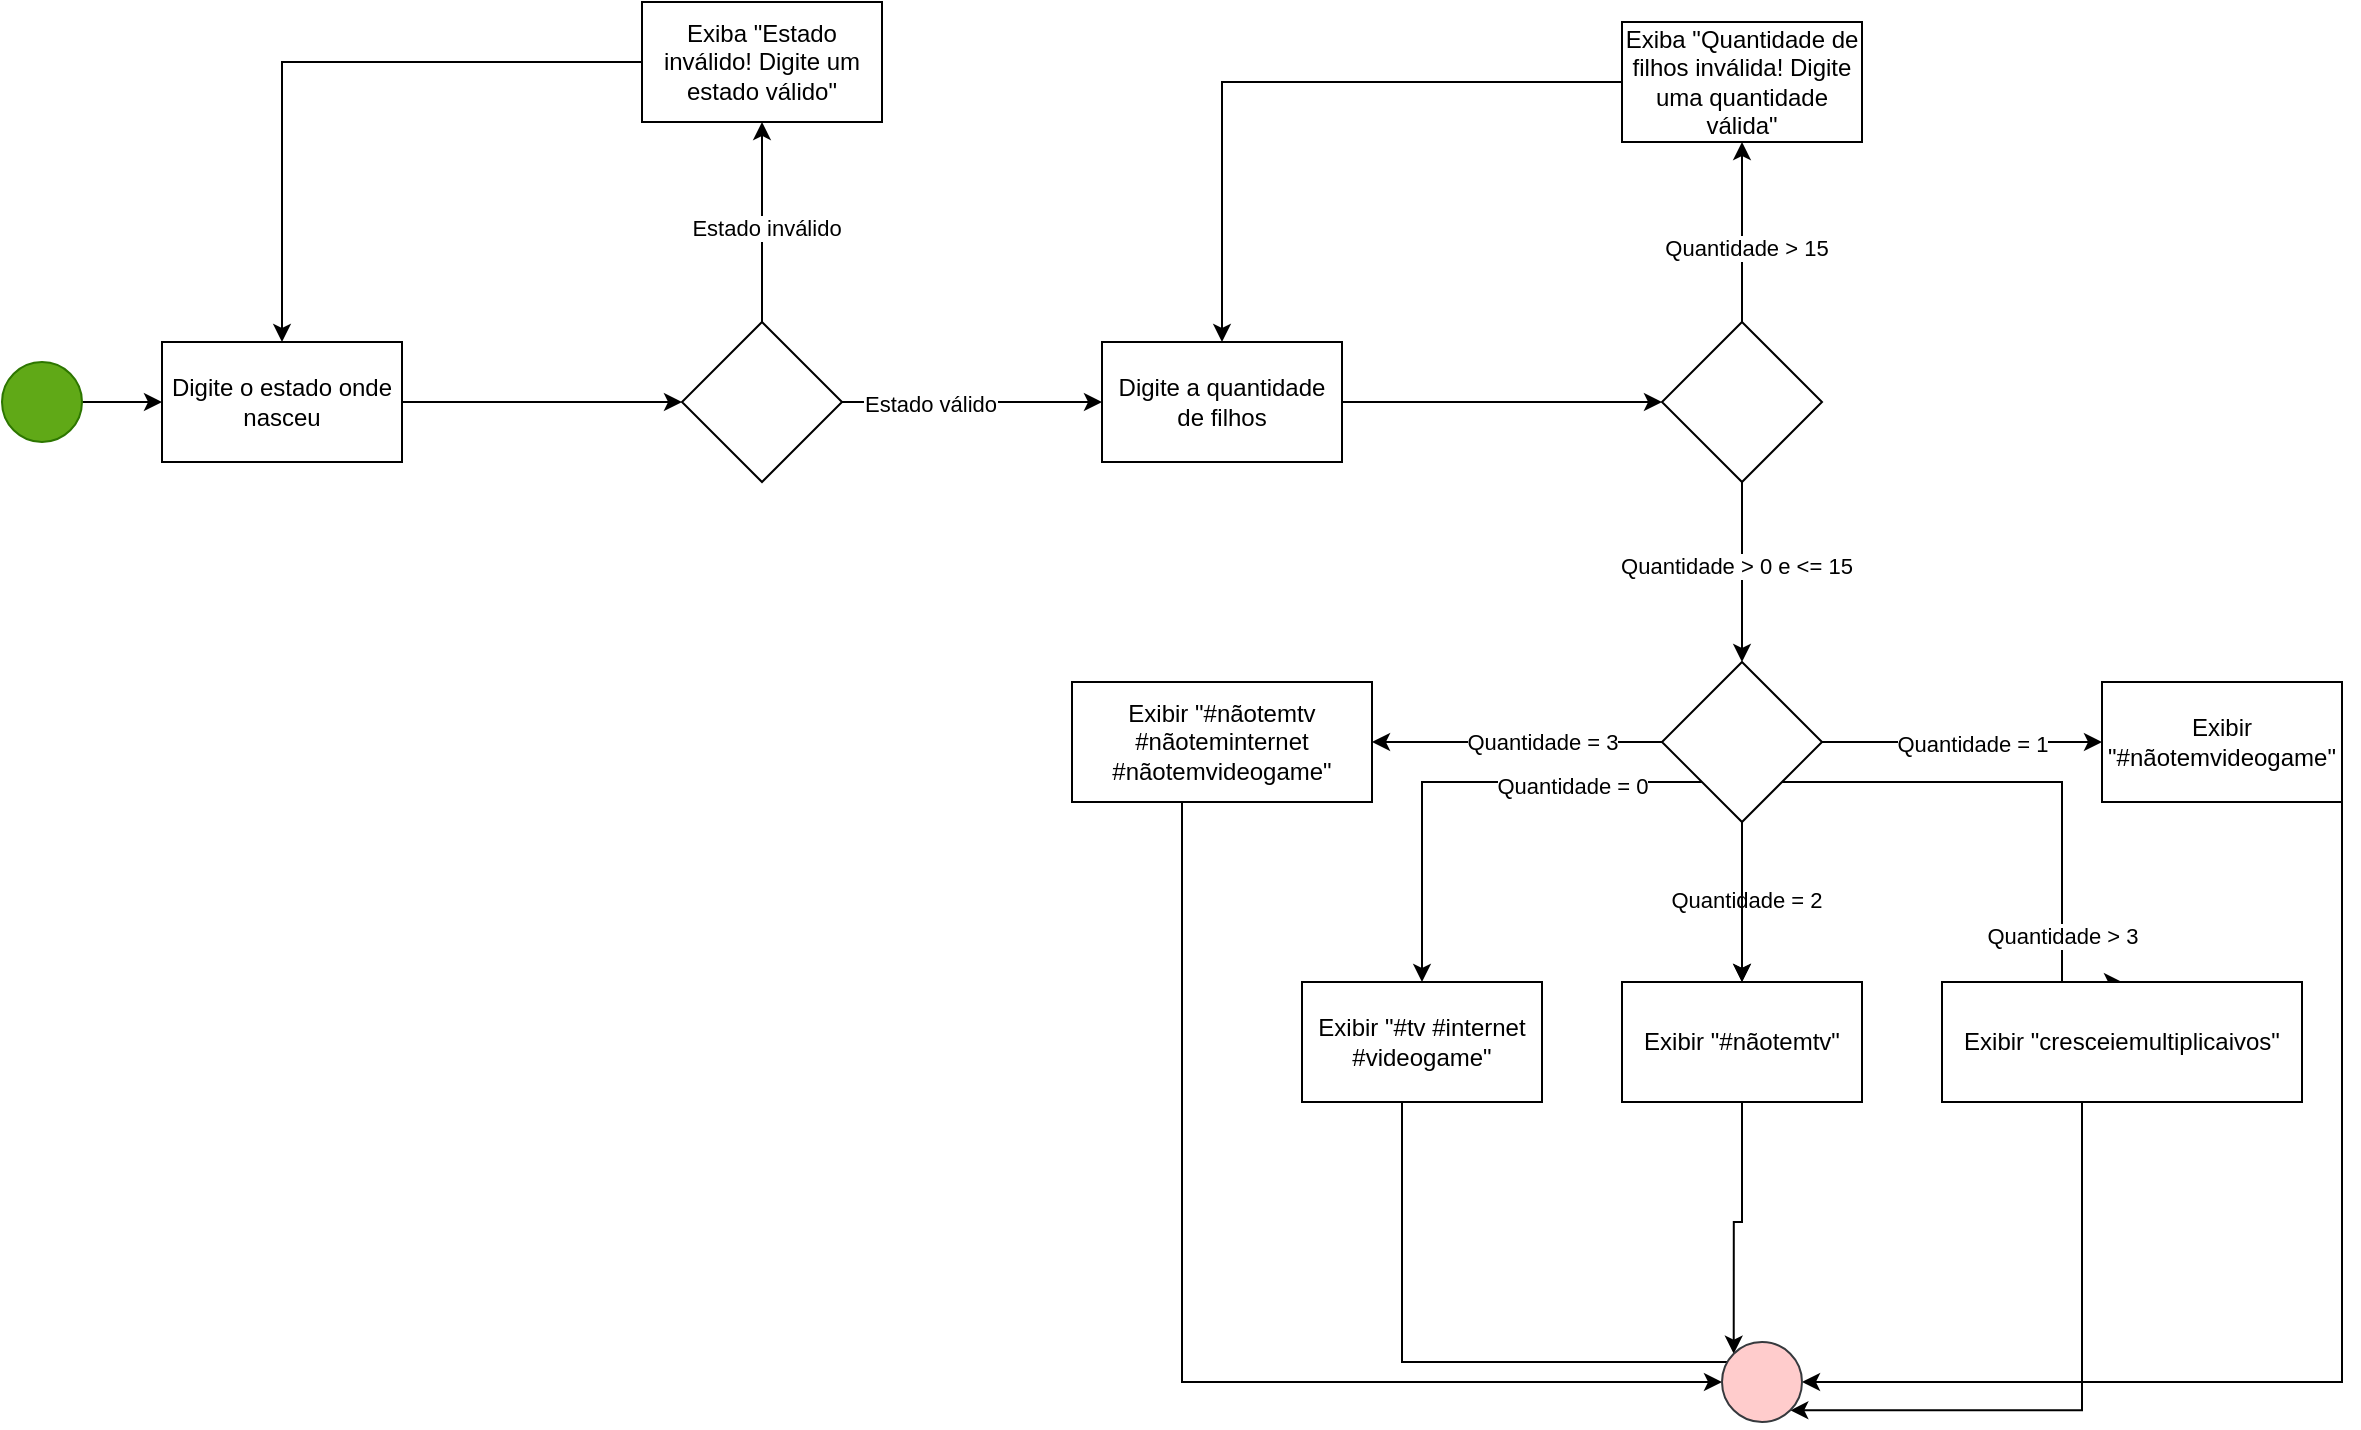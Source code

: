 <mxfile version="24.7.6" pages="7">
  <diagram name="Página-1" id="H99ZWQS3dxywUB4XUNIf">
    <mxGraphModel dx="1354" dy="1824" grid="1" gridSize="10" guides="1" tooltips="1" connect="1" arrows="1" fold="1" page="1" pageScale="1" pageWidth="827" pageHeight="1169" math="0" shadow="0">
      <root>
        <mxCell id="0" />
        <mxCell id="1" parent="0" />
        <mxCell id="djiJ2k9xgarPdMe9Q7Vj-8" value="" style="edgeStyle=orthogonalEdgeStyle;rounded=0;orthogonalLoop=1;jettySize=auto;html=1;" edge="1" parent="1" source="djiJ2k9xgarPdMe9Q7Vj-1" target="djiJ2k9xgarPdMe9Q7Vj-7">
          <mxGeometry relative="1" as="geometry" />
        </mxCell>
        <mxCell id="djiJ2k9xgarPdMe9Q7Vj-1" value="" style="ellipse;whiteSpace=wrap;html=1;aspect=fixed;fillColor=#60a917;strokeColor=#2D7600;fontColor=#ffffff;" vertex="1" parent="1">
          <mxGeometry x="80" y="100" width="40" height="40" as="geometry" />
        </mxCell>
        <mxCell id="djiJ2k9xgarPdMe9Q7Vj-10" value="" style="edgeStyle=orthogonalEdgeStyle;rounded=0;orthogonalLoop=1;jettySize=auto;html=1;" edge="1" parent="1" source="djiJ2k9xgarPdMe9Q7Vj-7" target="djiJ2k9xgarPdMe9Q7Vj-9">
          <mxGeometry relative="1" as="geometry" />
        </mxCell>
        <mxCell id="djiJ2k9xgarPdMe9Q7Vj-7" value="Digite o estado onde nasceu" style="whiteSpace=wrap;html=1;" vertex="1" parent="1">
          <mxGeometry x="160" y="90" width="120" height="60" as="geometry" />
        </mxCell>
        <mxCell id="djiJ2k9xgarPdMe9Q7Vj-12" value="" style="edgeStyle=orthogonalEdgeStyle;rounded=0;orthogonalLoop=1;jettySize=auto;html=1;" edge="1" parent="1" source="djiJ2k9xgarPdMe9Q7Vj-9" target="djiJ2k9xgarPdMe9Q7Vj-11">
          <mxGeometry relative="1" as="geometry" />
        </mxCell>
        <mxCell id="djiJ2k9xgarPdMe9Q7Vj-13" value="Estado inválido" style="edgeLabel;html=1;align=center;verticalAlign=middle;resizable=0;points=[];" vertex="1" connectable="0" parent="djiJ2k9xgarPdMe9Q7Vj-12">
          <mxGeometry x="-0.06" y="-2" relative="1" as="geometry">
            <mxPoint as="offset" />
          </mxGeometry>
        </mxCell>
        <mxCell id="djiJ2k9xgarPdMe9Q7Vj-16" value="" style="edgeStyle=orthogonalEdgeStyle;rounded=0;orthogonalLoop=1;jettySize=auto;html=1;" edge="1" parent="1" source="djiJ2k9xgarPdMe9Q7Vj-9" target="djiJ2k9xgarPdMe9Q7Vj-15">
          <mxGeometry relative="1" as="geometry" />
        </mxCell>
        <mxCell id="djiJ2k9xgarPdMe9Q7Vj-17" value="Estado válido" style="edgeLabel;html=1;align=center;verticalAlign=middle;resizable=0;points=[];" vertex="1" connectable="0" parent="djiJ2k9xgarPdMe9Q7Vj-16">
          <mxGeometry x="-0.32" y="-1" relative="1" as="geometry">
            <mxPoint as="offset" />
          </mxGeometry>
        </mxCell>
        <mxCell id="djiJ2k9xgarPdMe9Q7Vj-9" value="" style="rhombus;whiteSpace=wrap;html=1;" vertex="1" parent="1">
          <mxGeometry x="420" y="80" width="80" height="80" as="geometry" />
        </mxCell>
        <mxCell id="djiJ2k9xgarPdMe9Q7Vj-14" style="edgeStyle=orthogonalEdgeStyle;rounded=0;orthogonalLoop=1;jettySize=auto;html=1;" edge="1" parent="1" source="djiJ2k9xgarPdMe9Q7Vj-11" target="djiJ2k9xgarPdMe9Q7Vj-7">
          <mxGeometry relative="1" as="geometry" />
        </mxCell>
        <mxCell id="djiJ2k9xgarPdMe9Q7Vj-11" value="Exiba &quot;Estado inválido! Digite um estado válido&quot;" style="whiteSpace=wrap;html=1;" vertex="1" parent="1">
          <mxGeometry x="400" y="-80" width="120" height="60" as="geometry" />
        </mxCell>
        <mxCell id="djiJ2k9xgarPdMe9Q7Vj-19" value="" style="edgeStyle=orthogonalEdgeStyle;rounded=0;orthogonalLoop=1;jettySize=auto;html=1;" edge="1" parent="1" source="djiJ2k9xgarPdMe9Q7Vj-15" target="djiJ2k9xgarPdMe9Q7Vj-18">
          <mxGeometry relative="1" as="geometry" />
        </mxCell>
        <mxCell id="djiJ2k9xgarPdMe9Q7Vj-15" value="Digite a quantidade de filhos" style="whiteSpace=wrap;html=1;" vertex="1" parent="1">
          <mxGeometry x="630" y="90" width="120" height="60" as="geometry" />
        </mxCell>
        <mxCell id="djiJ2k9xgarPdMe9Q7Vj-21" value="" style="edgeStyle=orthogonalEdgeStyle;rounded=0;orthogonalLoop=1;jettySize=auto;html=1;" edge="1" parent="1" source="djiJ2k9xgarPdMe9Q7Vj-18" target="djiJ2k9xgarPdMe9Q7Vj-20">
          <mxGeometry relative="1" as="geometry" />
        </mxCell>
        <mxCell id="djiJ2k9xgarPdMe9Q7Vj-23" value="Quantidade &amp;gt; 15" style="edgeLabel;html=1;align=center;verticalAlign=middle;resizable=0;points=[];" vertex="1" connectable="0" parent="djiJ2k9xgarPdMe9Q7Vj-21">
          <mxGeometry x="-0.178" y="-2" relative="1" as="geometry">
            <mxPoint as="offset" />
          </mxGeometry>
        </mxCell>
        <mxCell id="djiJ2k9xgarPdMe9Q7Vj-25" value="" style="edgeStyle=orthogonalEdgeStyle;rounded=0;orthogonalLoop=1;jettySize=auto;html=1;" edge="1" parent="1" source="djiJ2k9xgarPdMe9Q7Vj-18">
          <mxGeometry relative="1" as="geometry">
            <mxPoint x="950" y="250" as="targetPoint" />
          </mxGeometry>
        </mxCell>
        <mxCell id="djiJ2k9xgarPdMe9Q7Vj-26" value="Quantidade &amp;gt; 0 e &amp;lt;= 15" style="edgeLabel;html=1;align=center;verticalAlign=middle;resizable=0;points=[];" vertex="1" connectable="0" parent="djiJ2k9xgarPdMe9Q7Vj-25">
          <mxGeometry x="-0.068" y="-3" relative="1" as="geometry">
            <mxPoint as="offset" />
          </mxGeometry>
        </mxCell>
        <mxCell id="djiJ2k9xgarPdMe9Q7Vj-18" value="" style="rhombus;whiteSpace=wrap;html=1;" vertex="1" parent="1">
          <mxGeometry x="910" y="80" width="80" height="80" as="geometry" />
        </mxCell>
        <mxCell id="djiJ2k9xgarPdMe9Q7Vj-22" style="edgeStyle=orthogonalEdgeStyle;rounded=0;orthogonalLoop=1;jettySize=auto;html=1;" edge="1" parent="1" source="djiJ2k9xgarPdMe9Q7Vj-20" target="djiJ2k9xgarPdMe9Q7Vj-15">
          <mxGeometry relative="1" as="geometry" />
        </mxCell>
        <mxCell id="djiJ2k9xgarPdMe9Q7Vj-20" value="Exiba &quot;Quantidade de filhos inválida! Digite uma quantidade válida&quot;" style="whiteSpace=wrap;html=1;" vertex="1" parent="1">
          <mxGeometry x="890" y="-70" width="120" height="60" as="geometry" />
        </mxCell>
        <mxCell id="djiJ2k9xgarPdMe9Q7Vj-29" value="" style="edgeStyle=orthogonalEdgeStyle;rounded=0;orthogonalLoop=1;jettySize=auto;html=1;" edge="1" parent="1" source="djiJ2k9xgarPdMe9Q7Vj-27" target="djiJ2k9xgarPdMe9Q7Vj-28">
          <mxGeometry relative="1" as="geometry" />
        </mxCell>
        <mxCell id="djiJ2k9xgarPdMe9Q7Vj-30" value="Quantidade = 3" style="edgeLabel;html=1;align=center;verticalAlign=middle;resizable=0;points=[];" vertex="1" connectable="0" parent="djiJ2k9xgarPdMe9Q7Vj-29">
          <mxGeometry x="-0.348" y="3" relative="1" as="geometry">
            <mxPoint x="-13" y="-3" as="offset" />
          </mxGeometry>
        </mxCell>
        <mxCell id="djiJ2k9xgarPdMe9Q7Vj-32" value="" style="edgeStyle=orthogonalEdgeStyle;rounded=0;orthogonalLoop=1;jettySize=auto;html=1;exitX=0.5;exitY=1;exitDx=0;exitDy=0;" edge="1" parent="1" source="djiJ2k9xgarPdMe9Q7Vj-27" target="djiJ2k9xgarPdMe9Q7Vj-31">
          <mxGeometry relative="1" as="geometry" />
        </mxCell>
        <mxCell id="djiJ2k9xgarPdMe9Q7Vj-33" value="Quantidade = 2" style="edgeLabel;html=1;align=center;verticalAlign=middle;resizable=0;points=[];" vertex="1" connectable="0" parent="djiJ2k9xgarPdMe9Q7Vj-32">
          <mxGeometry x="-0.019" y="2" relative="1" as="geometry">
            <mxPoint as="offset" />
          </mxGeometry>
        </mxCell>
        <mxCell id="djiJ2k9xgarPdMe9Q7Vj-35" value="" style="edgeStyle=orthogonalEdgeStyle;rounded=0;orthogonalLoop=1;jettySize=auto;html=1;" edge="1" parent="1" source="djiJ2k9xgarPdMe9Q7Vj-27" target="djiJ2k9xgarPdMe9Q7Vj-34">
          <mxGeometry relative="1" as="geometry" />
        </mxCell>
        <mxCell id="djiJ2k9xgarPdMe9Q7Vj-36" value="Quantidade = 1" style="edgeLabel;html=1;align=center;verticalAlign=middle;resizable=0;points=[];" vertex="1" connectable="0" parent="djiJ2k9xgarPdMe9Q7Vj-35">
          <mxGeometry x="0.069" y="-1" relative="1" as="geometry">
            <mxPoint as="offset" />
          </mxGeometry>
        </mxCell>
        <mxCell id="djiJ2k9xgarPdMe9Q7Vj-38" value="" style="edgeStyle=orthogonalEdgeStyle;rounded=0;orthogonalLoop=1;jettySize=auto;html=1;" edge="1" parent="1" source="djiJ2k9xgarPdMe9Q7Vj-27" target="djiJ2k9xgarPdMe9Q7Vj-31">
          <mxGeometry relative="1" as="geometry" />
        </mxCell>
        <mxCell id="djiJ2k9xgarPdMe9Q7Vj-39" style="edgeStyle=orthogonalEdgeStyle;rounded=0;orthogonalLoop=1;jettySize=auto;html=1;exitX=0;exitY=1;exitDx=0;exitDy=0;entryX=0.5;entryY=0;entryDx=0;entryDy=0;" edge="1" parent="1" source="djiJ2k9xgarPdMe9Q7Vj-27" target="djiJ2k9xgarPdMe9Q7Vj-40">
          <mxGeometry relative="1" as="geometry">
            <mxPoint x="790" y="410" as="targetPoint" />
          </mxGeometry>
        </mxCell>
        <mxCell id="djiJ2k9xgarPdMe9Q7Vj-41" value="Quantidade = 0" style="edgeLabel;html=1;align=center;verticalAlign=middle;resizable=0;points=[];" vertex="1" connectable="0" parent="djiJ2k9xgarPdMe9Q7Vj-39">
          <mxGeometry x="-0.454" y="2" relative="1" as="geometry">
            <mxPoint as="offset" />
          </mxGeometry>
        </mxCell>
        <mxCell id="djiJ2k9xgarPdMe9Q7Vj-42" style="edgeStyle=orthogonalEdgeStyle;rounded=0;orthogonalLoop=1;jettySize=auto;html=1;exitX=1;exitY=1;exitDx=0;exitDy=0;entryX=0.5;entryY=0;entryDx=0;entryDy=0;" edge="1" parent="1" source="djiJ2k9xgarPdMe9Q7Vj-27" target="djiJ2k9xgarPdMe9Q7Vj-43">
          <mxGeometry relative="1" as="geometry">
            <mxPoint x="1110" y="400" as="targetPoint" />
            <Array as="points">
              <mxPoint x="1110" y="310" />
            </Array>
          </mxGeometry>
        </mxCell>
        <mxCell id="djiJ2k9xgarPdMe9Q7Vj-44" value="Quantidade &amp;gt; 3" style="edgeLabel;html=1;align=center;verticalAlign=middle;resizable=0;points=[];" vertex="1" connectable="0" parent="djiJ2k9xgarPdMe9Q7Vj-42">
          <mxGeometry x="0.606" relative="1" as="geometry">
            <mxPoint as="offset" />
          </mxGeometry>
        </mxCell>
        <mxCell id="djiJ2k9xgarPdMe9Q7Vj-27" value="" style="rhombus;whiteSpace=wrap;html=1;" vertex="1" parent="1">
          <mxGeometry x="910" y="250" width="80" height="80" as="geometry" />
        </mxCell>
        <mxCell id="djiJ2k9xgarPdMe9Q7Vj-46" style="edgeStyle=orthogonalEdgeStyle;rounded=0;orthogonalLoop=1;jettySize=auto;html=1;" edge="1" parent="1" source="djiJ2k9xgarPdMe9Q7Vj-28" target="djiJ2k9xgarPdMe9Q7Vj-45">
          <mxGeometry relative="1" as="geometry">
            <Array as="points">
              <mxPoint x="670" y="610" />
            </Array>
          </mxGeometry>
        </mxCell>
        <mxCell id="djiJ2k9xgarPdMe9Q7Vj-28" value="Exibir &quot;#nãotemtv #nãoteminternet #nãotemvideogame&quot;" style="whiteSpace=wrap;html=1;" vertex="1" parent="1">
          <mxGeometry x="615" y="260" width="150" height="60" as="geometry" />
        </mxCell>
        <mxCell id="djiJ2k9xgarPdMe9Q7Vj-48" style="edgeStyle=orthogonalEdgeStyle;rounded=0;orthogonalLoop=1;jettySize=auto;html=1;entryX=0;entryY=0;entryDx=0;entryDy=0;" edge="1" parent="1" source="djiJ2k9xgarPdMe9Q7Vj-31" target="djiJ2k9xgarPdMe9Q7Vj-45">
          <mxGeometry relative="1" as="geometry" />
        </mxCell>
        <mxCell id="djiJ2k9xgarPdMe9Q7Vj-31" value="Exibir &quot;#nãotemtv&quot;" style="whiteSpace=wrap;html=1;" vertex="1" parent="1">
          <mxGeometry x="890" y="410" width="120" height="60" as="geometry" />
        </mxCell>
        <mxCell id="djiJ2k9xgarPdMe9Q7Vj-50" style="edgeStyle=orthogonalEdgeStyle;rounded=0;orthogonalLoop=1;jettySize=auto;html=1;entryX=1;entryY=0.5;entryDx=0;entryDy=0;" edge="1" parent="1" source="djiJ2k9xgarPdMe9Q7Vj-34" target="djiJ2k9xgarPdMe9Q7Vj-45">
          <mxGeometry relative="1" as="geometry">
            <Array as="points">
              <mxPoint x="1250" y="610" />
            </Array>
          </mxGeometry>
        </mxCell>
        <mxCell id="djiJ2k9xgarPdMe9Q7Vj-34" value="Exibir &quot;#nãotemvideogame&quot;" style="whiteSpace=wrap;html=1;" vertex="1" parent="1">
          <mxGeometry x="1130" y="260" width="120" height="60" as="geometry" />
        </mxCell>
        <mxCell id="djiJ2k9xgarPdMe9Q7Vj-47" style="edgeStyle=orthogonalEdgeStyle;rounded=0;orthogonalLoop=1;jettySize=auto;html=1;" edge="1" parent="1" source="djiJ2k9xgarPdMe9Q7Vj-40">
          <mxGeometry relative="1" as="geometry">
            <mxPoint x="960" y="600" as="targetPoint" />
            <Array as="points">
              <mxPoint x="780" y="600" />
            </Array>
          </mxGeometry>
        </mxCell>
        <mxCell id="djiJ2k9xgarPdMe9Q7Vj-40" value="Exibir &quot;#tv #internet #videogame&quot;" style="rounded=0;whiteSpace=wrap;html=1;" vertex="1" parent="1">
          <mxGeometry x="730" y="410" width="120" height="60" as="geometry" />
        </mxCell>
        <mxCell id="djiJ2k9xgarPdMe9Q7Vj-49" style="edgeStyle=orthogonalEdgeStyle;rounded=0;orthogonalLoop=1;jettySize=auto;html=1;entryX=1;entryY=1;entryDx=0;entryDy=0;" edge="1" parent="1" source="djiJ2k9xgarPdMe9Q7Vj-43" target="djiJ2k9xgarPdMe9Q7Vj-45">
          <mxGeometry relative="1" as="geometry">
            <Array as="points">
              <mxPoint x="1120" y="624" />
            </Array>
          </mxGeometry>
        </mxCell>
        <mxCell id="djiJ2k9xgarPdMe9Q7Vj-43" value="&lt;div style=&quot;text-align: left;&quot;&gt;&lt;span style=&quot;background-color: initial;&quot;&gt;Exibir &quot;cresceiemultiplicaivos&quot;&lt;/span&gt;&lt;/div&gt;" style="rounded=0;whiteSpace=wrap;html=1;" vertex="1" parent="1">
          <mxGeometry x="1050" y="410" width="180" height="60" as="geometry" />
        </mxCell>
        <mxCell id="djiJ2k9xgarPdMe9Q7Vj-45" value="" style="ellipse;whiteSpace=wrap;html=1;aspect=fixed;fillColor=#ffcccc;strokeColor=#36393d;" vertex="1" parent="1">
          <mxGeometry x="940" y="590" width="40" height="40" as="geometry" />
        </mxCell>
      </root>
    </mxGraphModel>
  </diagram>
  <diagram id="o9qY9YXqueKFbieq2qyK" name="Página-2">
    <mxGraphModel dx="880" dy="426" grid="1" gridSize="10" guides="1" tooltips="1" connect="1" arrows="1" fold="1" page="1" pageScale="1" pageWidth="827" pageHeight="1169" math="0" shadow="0">
      <root>
        <mxCell id="0" />
        <mxCell id="1" parent="0" />
        <mxCell id="FDoQud3avvN5ACkivJ48-3" value="" style="edgeStyle=orthogonalEdgeStyle;rounded=0;orthogonalLoop=1;jettySize=auto;html=1;" edge="1" parent="1" source="FDoQud3avvN5ACkivJ48-1" target="FDoQud3avvN5ACkivJ48-2">
          <mxGeometry relative="1" as="geometry" />
        </mxCell>
        <mxCell id="FDoQud3avvN5ACkivJ48-1" value="" style="ellipse;whiteSpace=wrap;html=1;aspect=fixed;fillColor=#60a917;strokeColor=#2D7600;fontColor=#ffffff;" vertex="1" parent="1">
          <mxGeometry x="10" y="230" width="40" height="40" as="geometry" />
        </mxCell>
        <mxCell id="c4pSxBNuCo0ry2kCsmO6-2" value="" style="edgeStyle=orthogonalEdgeStyle;rounded=0;orthogonalLoop=1;jettySize=auto;html=1;" edge="1" parent="1" source="FDoQud3avvN5ACkivJ48-2" target="c4pSxBNuCo0ry2kCsmO6-1">
          <mxGeometry relative="1" as="geometry" />
        </mxCell>
        <mxCell id="FDoQud3avvN5ACkivJ48-2" value="Insira a quantidade de horas dormidas" style="whiteSpace=wrap;html=1;" vertex="1" parent="1">
          <mxGeometry x="90" y="220" width="120" height="60" as="geometry" />
        </mxCell>
        <mxCell id="c4pSxBNuCo0ry2kCsmO6-4" value="" style="edgeStyle=orthogonalEdgeStyle;rounded=0;orthogonalLoop=1;jettySize=auto;html=1;" edge="1" parent="1" source="c4pSxBNuCo0ry2kCsmO6-1" target="c4pSxBNuCo0ry2kCsmO6-3">
          <mxGeometry relative="1" as="geometry">
            <Array as="points">
              <mxPoint x="350" y="80" />
            </Array>
          </mxGeometry>
        </mxCell>
        <mxCell id="c4pSxBNuCo0ry2kCsmO6-16" value="Qtd &amp;gt; 0 e &amp;lt;= 4" style="edgeLabel;html=1;align=center;verticalAlign=middle;resizable=0;points=[];" vertex="1" connectable="0" parent="c4pSxBNuCo0ry2kCsmO6-4">
          <mxGeometry x="0.364" y="2" relative="1" as="geometry">
            <mxPoint as="offset" />
          </mxGeometry>
        </mxCell>
        <mxCell id="c4pSxBNuCo0ry2kCsmO6-6" value="" style="edgeStyle=orthogonalEdgeStyle;rounded=0;orthogonalLoop=1;jettySize=auto;html=1;" edge="1" parent="1" source="c4pSxBNuCo0ry2kCsmO6-1" target="c4pSxBNuCo0ry2kCsmO6-5">
          <mxGeometry relative="1" as="geometry" />
        </mxCell>
        <mxCell id="c4pSxBNuCo0ry2kCsmO6-18" value="Qtd &amp;gt;= 7 e &amp;lt;= 9" style="edgeLabel;html=1;align=center;verticalAlign=middle;resizable=0;points=[];" vertex="1" connectable="0" parent="c4pSxBNuCo0ry2kCsmO6-6">
          <mxGeometry x="-0.327" y="2" relative="1" as="geometry">
            <mxPoint as="offset" />
          </mxGeometry>
        </mxCell>
        <mxCell id="c4pSxBNuCo0ry2kCsmO6-13" style="edgeStyle=orthogonalEdgeStyle;rounded=0;orthogonalLoop=1;jettySize=auto;html=1;entryX=0;entryY=0.5;entryDx=0;entryDy=0;" edge="1" parent="1" source="c4pSxBNuCo0ry2kCsmO6-1" target="c4pSxBNuCo0ry2kCsmO6-7">
          <mxGeometry relative="1" as="geometry">
            <Array as="points">
              <mxPoint x="350" y="360" />
            </Array>
          </mxGeometry>
        </mxCell>
        <mxCell id="c4pSxBNuCo0ry2kCsmO6-19" value="Qtd &amp;gt; 9" style="edgeLabel;html=1;align=center;verticalAlign=middle;resizable=0;points=[];" vertex="1" connectable="0" parent="c4pSxBNuCo0ry2kCsmO6-13">
          <mxGeometry x="-0.054" y="3" relative="1" as="geometry">
            <mxPoint x="26" y="3" as="offset" />
          </mxGeometry>
        </mxCell>
        <mxCell id="c4pSxBNuCo0ry2kCsmO6-15" style="edgeStyle=orthogonalEdgeStyle;rounded=0;orthogonalLoop=1;jettySize=auto;html=1;entryX=0;entryY=0.5;entryDx=0;entryDy=0;" edge="1" parent="1" source="c4pSxBNuCo0ry2kCsmO6-1" target="c4pSxBNuCo0ry2kCsmO6-14">
          <mxGeometry relative="1" as="geometry">
            <Array as="points">
              <mxPoint x="380" y="170" />
            </Array>
          </mxGeometry>
        </mxCell>
        <mxCell id="c4pSxBNuCo0ry2kCsmO6-17" value="Qtd &amp;gt; 4 e &amp;lt; 7" style="edgeLabel;html=1;align=center;verticalAlign=middle;resizable=0;points=[];" vertex="1" connectable="0" parent="c4pSxBNuCo0ry2kCsmO6-15">
          <mxGeometry x="0.053" y="1" relative="1" as="geometry">
            <mxPoint as="offset" />
          </mxGeometry>
        </mxCell>
        <mxCell id="c4pSxBNuCo0ry2kCsmO6-1" value="" style="rhombus;whiteSpace=wrap;html=1;" vertex="1" parent="1">
          <mxGeometry x="310" y="210" width="80" height="80" as="geometry" />
        </mxCell>
        <mxCell id="VZJYI1IoVbo6zicDMzlg-2" style="edgeStyle=orthogonalEdgeStyle;rounded=0;orthogonalLoop=1;jettySize=auto;html=1;entryX=0.5;entryY=0;entryDx=0;entryDy=0;" edge="1" parent="1" source="c4pSxBNuCo0ry2kCsmO6-3" target="VZJYI1IoVbo6zicDMzlg-1">
          <mxGeometry relative="1" as="geometry" />
        </mxCell>
        <mxCell id="c4pSxBNuCo0ry2kCsmO6-3" value="Exibir &quot;#zumbi&quot;" style="whiteSpace=wrap;html=1;" vertex="1" parent="1">
          <mxGeometry x="500" y="50" width="120" height="60" as="geometry" />
        </mxCell>
        <mxCell id="VZJYI1IoVbo6zicDMzlg-4" style="edgeStyle=orthogonalEdgeStyle;rounded=0;orthogonalLoop=1;jettySize=auto;html=1;entryX=0;entryY=0.5;entryDx=0;entryDy=0;" edge="1" parent="1" source="c4pSxBNuCo0ry2kCsmO6-5" target="VZJYI1IoVbo6zicDMzlg-1">
          <mxGeometry relative="1" as="geometry" />
        </mxCell>
        <mxCell id="c4pSxBNuCo0ry2kCsmO6-5" value="Exibir &quot;#Boa concentração&quot;" style="whiteSpace=wrap;html=1;" vertex="1" parent="1">
          <mxGeometry x="500" y="220" width="120" height="60" as="geometry" />
        </mxCell>
        <mxCell id="VZJYI1IoVbo6zicDMzlg-5" style="edgeStyle=orthogonalEdgeStyle;rounded=0;orthogonalLoop=1;jettySize=auto;html=1;" edge="1" parent="1" source="c4pSxBNuCo0ry2kCsmO6-7" target="VZJYI1IoVbo6zicDMzlg-1">
          <mxGeometry relative="1" as="geometry" />
        </mxCell>
        <mxCell id="c4pSxBNuCo0ry2kCsmO6-7" value="Exibir &quot;#Olha a preguiça!&quot;" style="whiteSpace=wrap;html=1;" vertex="1" parent="1">
          <mxGeometry x="500" y="330" width="120" height="60" as="geometry" />
        </mxCell>
        <mxCell id="VZJYI1IoVbo6zicDMzlg-3" style="edgeStyle=orthogonalEdgeStyle;rounded=0;orthogonalLoop=1;jettySize=auto;html=1;" edge="1" parent="1" source="c4pSxBNuCo0ry2kCsmO6-14" target="VZJYI1IoVbo6zicDMzlg-1">
          <mxGeometry relative="1" as="geometry" />
        </mxCell>
        <mxCell id="c4pSxBNuCo0ry2kCsmO6-14" value="Exibir &quot;#Pouca concentração&quot;" style="whiteSpace=wrap;html=1;" vertex="1" parent="1">
          <mxGeometry x="500" y="140" width="120" height="60" as="geometry" />
        </mxCell>
        <mxCell id="VZJYI1IoVbo6zicDMzlg-1" value="" style="ellipse;whiteSpace=wrap;html=1;aspect=fixed;fillColor=#ffcccc;strokeColor=#36393d;" vertex="1" parent="1">
          <mxGeometry x="790" y="220" width="40" height="40" as="geometry" />
        </mxCell>
      </root>
    </mxGraphModel>
  </diagram>
  <diagram id="d-dWLoAsjIVbMdrzGW3I" name="Página-3">
    <mxGraphModel dx="1194" dy="716" grid="1" gridSize="10" guides="1" tooltips="1" connect="1" arrows="1" fold="1" page="1" pageScale="1" pageWidth="827" pageHeight="1169" math="0" shadow="0">
      <root>
        <mxCell id="0" />
        <mxCell id="1" parent="0" />
        <mxCell id="w0kzQqgeTagkxBzWX3kf-3" value="" style="edgeStyle=orthogonalEdgeStyle;rounded=0;orthogonalLoop=1;jettySize=auto;html=1;" parent="1" source="w0kzQqgeTagkxBzWX3kf-1" target="w0kzQqgeTagkxBzWX3kf-2" edge="1">
          <mxGeometry relative="1" as="geometry" />
        </mxCell>
        <mxCell id="w0kzQqgeTagkxBzWX3kf-1" value="" style="ellipse;whiteSpace=wrap;html=1;aspect=fixed;fillColor=#60a917;strokeColor=#2D7600;fontColor=#ffffff;" parent="1" vertex="1">
          <mxGeometry x="10" y="230" width="40" height="40" as="geometry" />
        </mxCell>
        <mxCell id="w0kzQqgeTagkxBzWX3kf-5" value="" style="edgeStyle=orthogonalEdgeStyle;rounded=0;orthogonalLoop=1;jettySize=auto;html=1;" parent="1" source="w0kzQqgeTagkxBzWX3kf-2" target="w0kzQqgeTagkxBzWX3kf-4" edge="1">
          <mxGeometry relative="1" as="geometry" />
        </mxCell>
        <mxCell id="w0kzQqgeTagkxBzWX3kf-2" value="Insira o tamanho da frente do terreno" style="whiteSpace=wrap;html=1;" parent="1" vertex="1">
          <mxGeometry x="90" y="220" width="120" height="60" as="geometry" />
        </mxCell>
        <mxCell id="w0kzQqgeTagkxBzWX3kf-7" value="" style="edgeStyle=orthogonalEdgeStyle;rounded=0;orthogonalLoop=1;jettySize=auto;html=1;" parent="1" source="w0kzQqgeTagkxBzWX3kf-4" target="w0kzQqgeTagkxBzWX3kf-6" edge="1">
          <mxGeometry relative="1" as="geometry" />
        </mxCell>
        <mxCell id="w0kzQqgeTagkxBzWX3kf-4" value="Insira o tamanho da lateral do terreno" style="whiteSpace=wrap;html=1;" parent="1" vertex="1">
          <mxGeometry x="290" y="220" width="120" height="60" as="geometry" />
        </mxCell>
        <mxCell id="w0kzQqgeTagkxBzWX3kf-9" value="" style="edgeStyle=orthogonalEdgeStyle;rounded=0;orthogonalLoop=1;jettySize=auto;html=1;" parent="1" source="w0kzQqgeTagkxBzWX3kf-6" target="w0kzQqgeTagkxBzWX3kf-8" edge="1">
          <mxGeometry relative="1" as="geometry" />
        </mxCell>
        <mxCell id="w0kzQqgeTagkxBzWX3kf-6" value="Calcular Área (Frente * Lateral)" style="whiteSpace=wrap;html=1;" parent="1" vertex="1">
          <mxGeometry x="490" y="220" width="120" height="60" as="geometry" />
        </mxCell>
        <mxCell id="w0kzQqgeTagkxBzWX3kf-11" value="" style="edgeStyle=orthogonalEdgeStyle;rounded=0;orthogonalLoop=1;jettySize=auto;html=1;" parent="1" source="w0kzQqgeTagkxBzWX3kf-8" target="w0kzQqgeTagkxBzWX3kf-10" edge="1">
          <mxGeometry relative="1" as="geometry" />
        </mxCell>
        <mxCell id="w0kzQqgeTagkxBzWX3kf-14" value="Área &amp;lt; 100" style="edgeLabel;html=1;align=center;verticalAlign=middle;resizable=0;points=[];" parent="w0kzQqgeTagkxBzWX3kf-11" vertex="1" connectable="0">
          <mxGeometry x="0.286" y="2" relative="1" as="geometry">
            <mxPoint x="20" y="-2" as="offset" />
          </mxGeometry>
        </mxCell>
        <mxCell id="w0kzQqgeTagkxBzWX3kf-13" value="" style="edgeStyle=orthogonalEdgeStyle;rounded=0;orthogonalLoop=1;jettySize=auto;html=1;" parent="1" source="w0kzQqgeTagkxBzWX3kf-8" target="w0kzQqgeTagkxBzWX3kf-12" edge="1">
          <mxGeometry relative="1" as="geometry" />
        </mxCell>
        <mxCell id="w0kzQqgeTagkxBzWX3kf-15" value="Área &amp;gt;= 100 e &amp;lt;= 250" style="edgeLabel;html=1;align=center;verticalAlign=middle;resizable=0;points=[];" parent="w0kzQqgeTagkxBzWX3kf-13" vertex="1" connectable="0">
          <mxGeometry x="-0.156" y="1" relative="1" as="geometry">
            <mxPoint as="offset" />
          </mxGeometry>
        </mxCell>
        <mxCell id="w0kzQqgeTagkxBzWX3kf-17" value="" style="edgeStyle=orthogonalEdgeStyle;rounded=0;orthogonalLoop=1;jettySize=auto;html=1;" parent="1" source="w0kzQqgeTagkxBzWX3kf-8" target="w0kzQqgeTagkxBzWX3kf-16" edge="1">
          <mxGeometry relative="1" as="geometry" />
        </mxCell>
        <mxCell id="w0kzQqgeTagkxBzWX3kf-18" value="Área &amp;gt; 250" style="edgeLabel;html=1;align=center;verticalAlign=middle;resizable=0;points=[];" parent="w0kzQqgeTagkxBzWX3kf-17" vertex="1" connectable="0">
          <mxGeometry x="-0.257" y="-1" relative="1" as="geometry">
            <mxPoint as="offset" />
          </mxGeometry>
        </mxCell>
        <mxCell id="w0kzQqgeTagkxBzWX3kf-8" value="" style="rhombus;whiteSpace=wrap;html=1;" parent="1" vertex="1">
          <mxGeometry x="510" y="350" width="80" height="80" as="geometry" />
        </mxCell>
        <mxCell id="efakfM4a1wtKduj5EBt_-3" style="edgeStyle=orthogonalEdgeStyle;rounded=0;orthogonalLoop=1;jettySize=auto;html=1;" parent="1" source="w0kzQqgeTagkxBzWX3kf-10" target="efakfM4a1wtKduj5EBt_-1" edge="1">
          <mxGeometry relative="1" as="geometry">
            <Array as="points">
              <mxPoint x="320" y="710" />
            </Array>
          </mxGeometry>
        </mxCell>
        <mxCell id="w0kzQqgeTagkxBzWX3kf-10" value="Exibir &quot;#terrenopequeno&quot;" style="whiteSpace=wrap;html=1;" parent="1" vertex="1">
          <mxGeometry x="250" y="360" width="120" height="60" as="geometry" />
        </mxCell>
        <mxCell id="efakfM4a1wtKduj5EBt_-2" style="edgeStyle=orthogonalEdgeStyle;rounded=0;orthogonalLoop=1;jettySize=auto;html=1;" parent="1" source="w0kzQqgeTagkxBzWX3kf-12" target="efakfM4a1wtKduj5EBt_-1" edge="1">
          <mxGeometry relative="1" as="geometry" />
        </mxCell>
        <mxCell id="w0kzQqgeTagkxBzWX3kf-12" value="Exibir &quot;#terrenomedio&quot;" style="whiteSpace=wrap;html=1;" parent="1" vertex="1">
          <mxGeometry x="490" y="520" width="120" height="60" as="geometry" />
        </mxCell>
        <mxCell id="efakfM4a1wtKduj5EBt_-4" style="edgeStyle=orthogonalEdgeStyle;rounded=0;orthogonalLoop=1;jettySize=auto;html=1;entryX=1;entryY=0.5;entryDx=0;entryDy=0;" parent="1" source="w0kzQqgeTagkxBzWX3kf-16" target="efakfM4a1wtKduj5EBt_-1" edge="1">
          <mxGeometry relative="1" as="geometry">
            <Array as="points">
              <mxPoint x="790" y="710" />
            </Array>
          </mxGeometry>
        </mxCell>
        <mxCell id="w0kzQqgeTagkxBzWX3kf-16" value="Exibir &quot;#terrenogrande&quot;" style="whiteSpace=wrap;html=1;" parent="1" vertex="1">
          <mxGeometry x="730" y="360" width="120" height="60" as="geometry" />
        </mxCell>
        <mxCell id="efakfM4a1wtKduj5EBt_-1" value="" style="ellipse;whiteSpace=wrap;html=1;aspect=fixed;fillColor=#ffcccc;strokeColor=#36393d;" parent="1" vertex="1">
          <mxGeometry x="530" y="690" width="40" height="40" as="geometry" />
        </mxCell>
      </root>
    </mxGraphModel>
  </diagram>
  <diagram id="HqFfcMxtuP9ytVeMoGHz" name="Página-4">
    <mxGraphModel dx="1194" dy="716" grid="1" gridSize="10" guides="1" tooltips="1" connect="1" arrows="1" fold="1" page="1" pageScale="1" pageWidth="827" pageHeight="1169" math="0" shadow="0">
      <root>
        <mxCell id="0" />
        <mxCell id="1" parent="0" />
        <mxCell id="5m8qTDkb5G334oTNO96I-3" value="" style="edgeStyle=orthogonalEdgeStyle;rounded=0;orthogonalLoop=1;jettySize=auto;html=1;" parent="1" source="5m8qTDkb5G334oTNO96I-1" target="5m8qTDkb5G334oTNO96I-2" edge="1">
          <mxGeometry relative="1" as="geometry" />
        </mxCell>
        <mxCell id="5m8qTDkb5G334oTNO96I-1" value="" style="ellipse;whiteSpace=wrap;html=1;aspect=fixed;fillColor=#60a917;strokeColor=#2D7600;fontColor=#ffffff;" parent="1" vertex="1">
          <mxGeometry x="10" y="230" width="40" height="40" as="geometry" />
        </mxCell>
        <mxCell id="XiWwxmLHf18G1J5p6NHE-2" value="" style="edgeStyle=orthogonalEdgeStyle;rounded=0;orthogonalLoop=1;jettySize=auto;html=1;" edge="1" parent="1" source="5m8qTDkb5G334oTNO96I-2" target="XiWwxmLHf18G1J5p6NHE-1">
          <mxGeometry relative="1" as="geometry" />
        </mxCell>
        <mxCell id="5m8qTDkb5G334oTNO96I-2" value="Digite o seu salário&lt;div&gt;&lt;br&gt;&lt;/div&gt;&lt;div&gt;&lt;b&gt;salario&lt;/b&gt;&lt;/div&gt;" style="whiteSpace=wrap;html=1;" parent="1" vertex="1">
          <mxGeometry x="90" y="220" width="120" height="60" as="geometry" />
        </mxCell>
        <mxCell id="XiWwxmLHf18G1J5p6NHE-4" value="" style="edgeStyle=orthogonalEdgeStyle;rounded=0;orthogonalLoop=1;jettySize=auto;html=1;" edge="1" parent="1" source="XiWwxmLHf18G1J5p6NHE-1" target="XiWwxmLHf18G1J5p6NHE-3">
          <mxGeometry relative="1" as="geometry" />
        </mxCell>
        <mxCell id="XiWwxmLHf18G1J5p6NHE-1" value="Digite o valor da mensalidade&lt;div&gt;&lt;br&gt;&lt;/div&gt;&lt;div&gt;&lt;b&gt;mensa&lt;/b&gt;&lt;/div&gt;" style="whiteSpace=wrap;html=1;" vertex="1" parent="1">
          <mxGeometry x="290" y="220" width="120" height="60" as="geometry" />
        </mxCell>
        <mxCell id="XiWwxmLHf18G1J5p6NHE-6" value="" style="edgeStyle=orthogonalEdgeStyle;rounded=0;orthogonalLoop=1;jettySize=auto;html=1;" edge="1" parent="1" source="XiWwxmLHf18G1J5p6NHE-3" target="XiWwxmLHf18G1J5p6NHE-5">
          <mxGeometry relative="1" as="geometry" />
        </mxCell>
        <mxCell id="XiWwxmLHf18G1J5p6NHE-3" value="Calcular&lt;div&gt;&lt;b&gt;media &lt;/b&gt;= (salario - mensa) / 30&lt;/div&gt;" style="whiteSpace=wrap;html=1;" vertex="1" parent="1">
          <mxGeometry x="490" y="220" width="120" height="60" as="geometry" />
        </mxCell>
        <mxCell id="XiWwxmLHf18G1J5p6NHE-8" value="" style="edgeStyle=orthogonalEdgeStyle;rounded=0;orthogonalLoop=1;jettySize=auto;html=1;" edge="1" parent="1" source="XiWwxmLHf18G1J5p6NHE-5" target="XiWwxmLHf18G1J5p6NHE-7">
          <mxGeometry relative="1" as="geometry" />
        </mxCell>
        <mxCell id="XiWwxmLHf18G1J5p6NHE-20" value="media &amp;gt; 20 e media &amp;lt; 25" style="edgeLabel;html=1;align=center;verticalAlign=middle;resizable=0;points=[];" vertex="1" connectable="0" parent="XiWwxmLHf18G1J5p6NHE-8">
          <mxGeometry x="-0.583" y="-1" relative="1" as="geometry">
            <mxPoint y="36" as="offset" />
          </mxGeometry>
        </mxCell>
        <mxCell id="XiWwxmLHf18G1J5p6NHE-10" value="" style="edgeStyle=orthogonalEdgeStyle;rounded=0;orthogonalLoop=1;jettySize=auto;html=1;" edge="1" parent="1" source="XiWwxmLHf18G1J5p6NHE-5" target="XiWwxmLHf18G1J5p6NHE-9">
          <mxGeometry relative="1" as="geometry" />
        </mxCell>
        <mxCell id="XiWwxmLHf18G1J5p6NHE-19" value="media &amp;gt;= 15 e media &amp;lt;= 20" style="edgeLabel;html=1;align=center;verticalAlign=middle;resizable=0;points=[];" vertex="1" connectable="0" parent="XiWwxmLHf18G1J5p6NHE-10">
          <mxGeometry x="0.298" y="1" relative="1" as="geometry">
            <mxPoint as="offset" />
          </mxGeometry>
        </mxCell>
        <mxCell id="XiWwxmLHf18G1J5p6NHE-13" value="" style="edgeStyle=orthogonalEdgeStyle;rounded=0;orthogonalLoop=1;jettySize=auto;html=1;" edge="1" parent="1" source="XiWwxmLHf18G1J5p6NHE-5" target="XiWwxmLHf18G1J5p6NHE-12">
          <mxGeometry relative="1" as="geometry" />
        </mxCell>
        <mxCell id="XiWwxmLHf18G1J5p6NHE-21" value="media &amp;gt;=25 e media &amp;lt;=30" style="edgeLabel;html=1;align=center;verticalAlign=middle;resizable=0;points=[];" vertex="1" connectable="0" parent="XiWwxmLHf18G1J5p6NHE-13">
          <mxGeometry x="0.298" y="-1" relative="1" as="geometry">
            <mxPoint as="offset" />
          </mxGeometry>
        </mxCell>
        <mxCell id="XiWwxmLHf18G1J5p6NHE-15" value="" style="edgeStyle=orthogonalEdgeStyle;rounded=0;orthogonalLoop=1;jettySize=auto;html=1;" edge="1" parent="1" source="XiWwxmLHf18G1J5p6NHE-5" target="XiWwxmLHf18G1J5p6NHE-14">
          <mxGeometry relative="1" as="geometry" />
        </mxCell>
        <mxCell id="XiWwxmLHf18G1J5p6NHE-18" value="media &amp;lt; 15" style="edgeLabel;html=1;align=center;verticalAlign=middle;resizable=0;points=[];" vertex="1" connectable="0" parent="XiWwxmLHf18G1J5p6NHE-15">
          <mxGeometry x="0.536" y="-3" relative="1" as="geometry">
            <mxPoint as="offset" />
          </mxGeometry>
        </mxCell>
        <mxCell id="XiWwxmLHf18G1J5p6NHE-17" value="" style="edgeStyle=orthogonalEdgeStyle;rounded=0;orthogonalLoop=1;jettySize=auto;html=1;" edge="1" parent="1" source="XiWwxmLHf18G1J5p6NHE-5" target="XiWwxmLHf18G1J5p6NHE-16">
          <mxGeometry relative="1" as="geometry" />
        </mxCell>
        <mxCell id="XiWwxmLHf18G1J5p6NHE-22" value="media &amp;gt; 30" style="edgeLabel;html=1;align=center;verticalAlign=middle;resizable=0;points=[];" vertex="1" connectable="0" parent="XiWwxmLHf18G1J5p6NHE-17">
          <mxGeometry x="0.696" y="1" relative="1" as="geometry">
            <mxPoint as="offset" />
          </mxGeometry>
        </mxCell>
        <mxCell id="XiWwxmLHf18G1J5p6NHE-5" value="" style="rhombus;whiteSpace=wrap;html=1;" vertex="1" parent="1">
          <mxGeometry x="510" y="360" width="80" height="80" as="geometry" />
        </mxCell>
        <mxCell id="Zz54a8TkjE_2a_zVL098-2" style="edgeStyle=orthogonalEdgeStyle;rounded=0;orthogonalLoop=1;jettySize=auto;html=1;" edge="1" parent="1" source="XiWwxmLHf18G1J5p6NHE-7" target="Zz54a8TkjE_2a_zVL098-1">
          <mxGeometry relative="1" as="geometry" />
        </mxCell>
        <mxCell id="XiWwxmLHf18G1J5p6NHE-7" value="&lt;span style=&quot;color: rgb(3, 27, 78); font-family: &amp;quot;Exo 2&amp;quot;, Barlow; font-size: 14px; text-align: left; background-color: rgb(255, 255, 255);&quot;&gt;exibir “#cinemanamorada”&amp;nbsp;&amp;nbsp;&lt;/span&gt;" style="whiteSpace=wrap;html=1;" vertex="1" parent="1">
          <mxGeometry x="490" y="555" width="120" height="60" as="geometry" />
        </mxCell>
        <mxCell id="Zz54a8TkjE_2a_zVL098-3" style="edgeStyle=orthogonalEdgeStyle;rounded=0;orthogonalLoop=1;jettySize=auto;html=1;" edge="1" parent="1" source="XiWwxmLHf18G1J5p6NHE-9" target="Zz54a8TkjE_2a_zVL098-1">
          <mxGeometry relative="1" as="geometry">
            <Array as="points">
              <mxPoint x="420" y="800" />
            </Array>
          </mxGeometry>
        </mxCell>
        <mxCell id="XiWwxmLHf18G1J5p6NHE-9" value="&lt;span style=&quot;color: rgb(3, 27, 78); font-family: &amp;quot;Exo 2&amp;quot;, Barlow; font-size: 14px; text-align: left; background-color: rgb(255, 255, 255);&quot;&gt;exibir “#ragazzonosabado”&lt;/span&gt;" style="whiteSpace=wrap;html=1;" vertex="1" parent="1">
          <mxGeometry x="360" y="555" width="120" height="60" as="geometry" />
        </mxCell>
        <mxCell id="Zz54a8TkjE_2a_zVL098-5" style="edgeStyle=orthogonalEdgeStyle;rounded=0;orthogonalLoop=1;jettySize=auto;html=1;entryX=1;entryY=0.5;entryDx=0;entryDy=0;" edge="1" parent="1" source="XiWwxmLHf18G1J5p6NHE-12" target="Zz54a8TkjE_2a_zVL098-1">
          <mxGeometry relative="1" as="geometry">
            <Array as="points">
              <mxPoint x="680" y="800" />
            </Array>
          </mxGeometry>
        </mxCell>
        <mxCell id="XiWwxmLHf18G1J5p6NHE-12" value="&lt;span style=&quot;color: rgb(3, 27, 78); font-family: &amp;quot;Exo 2&amp;quot;, Barlow; font-size: 14px; text-align: left; background-color: rgb(255, 255, 255);&quot;&gt;exibir “#novogame”&amp;nbsp;&amp;nbsp;&lt;/span&gt;" style="whiteSpace=wrap;html=1;" vertex="1" parent="1">
          <mxGeometry x="620" y="555" width="120" height="60" as="geometry" />
        </mxCell>
        <mxCell id="Zz54a8TkjE_2a_zVL098-4" style="edgeStyle=orthogonalEdgeStyle;rounded=0;orthogonalLoop=1;jettySize=auto;html=1;entryX=0;entryY=0.5;entryDx=0;entryDy=0;" edge="1" parent="1" source="XiWwxmLHf18G1J5p6NHE-14" target="Zz54a8TkjE_2a_zVL098-1">
          <mxGeometry relative="1" as="geometry">
            <Array as="points">
              <mxPoint x="290" y="800" />
            </Array>
          </mxGeometry>
        </mxCell>
        <mxCell id="XiWwxmLHf18G1J5p6NHE-14" value="&lt;span style=&quot;color: rgb(3, 27, 78); font-family: &amp;quot;Exo 2&amp;quot;, Barlow; font-size: 14px; text-align: left; background-color: rgb(255, 255, 255);&quot;&gt;&amp;nbsp;exibir “#controletotal”&amp;nbsp;&lt;/span&gt;" style="whiteSpace=wrap;html=1;" vertex="1" parent="1">
          <mxGeometry x="230" y="555" width="120" height="60" as="geometry" />
        </mxCell>
        <mxCell id="Zz54a8TkjE_2a_zVL098-6" style="edgeStyle=orthogonalEdgeStyle;rounded=0;orthogonalLoop=1;jettySize=auto;html=1;entryX=1;entryY=0.5;entryDx=0;entryDy=0;" edge="1" parent="1" source="XiWwxmLHf18G1J5p6NHE-16" target="Zz54a8TkjE_2a_zVL098-1">
          <mxGeometry relative="1" as="geometry">
            <Array as="points">
              <mxPoint x="810" y="800" />
            </Array>
          </mxGeometry>
        </mxCell>
        <mxCell id="XiWwxmLHf18G1J5p6NHE-16" value="&lt;span style=&quot;color: rgb(3, 27, 78); font-family: &amp;quot;Exo 2&amp;quot;, Barlow; font-size: 14px; text-align: left; background-color: rgb(255, 255, 255);&quot;&gt;exibir “#tobonito”&amp;nbsp;&lt;/span&gt;" style="whiteSpace=wrap;html=1;" vertex="1" parent="1">
          <mxGeometry x="750" y="555" width="120" height="60" as="geometry" />
        </mxCell>
        <mxCell id="Zz54a8TkjE_2a_zVL098-1" value="" style="ellipse;whiteSpace=wrap;html=1;aspect=fixed;fillColor=#ffcccc;strokeColor=#36393d;" vertex="1" parent="1">
          <mxGeometry x="530" y="780" width="40" height="40" as="geometry" />
        </mxCell>
      </root>
    </mxGraphModel>
  </diagram>
  <diagram id="YLAikVRuorXF8t1gnKSO" name="Página-5">
    <mxGraphModel dx="1194" dy="716" grid="1" gridSize="10" guides="1" tooltips="1" connect="1" arrows="1" fold="1" page="1" pageScale="1" pageWidth="827" pageHeight="1169" math="0" shadow="0">
      <root>
        <mxCell id="0" />
        <mxCell id="1" parent="0" />
        <mxCell id="4dNf6k-4gACbkjxa5I-L-4" value="" style="edgeStyle=orthogonalEdgeStyle;rounded=0;orthogonalLoop=1;jettySize=auto;html=1;" edge="1" parent="1" source="4dNf6k-4gACbkjxa5I-L-1" target="4dNf6k-4gACbkjxa5I-L-3">
          <mxGeometry relative="1" as="geometry" />
        </mxCell>
        <mxCell id="4dNf6k-4gACbkjxa5I-L-1" value="" style="ellipse;whiteSpace=wrap;html=1;aspect=fixed;fillColor=#60a917;strokeColor=#2D7600;fontColor=#ffffff;" vertex="1" parent="1">
          <mxGeometry x="10" y="230" width="40" height="40" as="geometry" />
        </mxCell>
        <mxCell id="4dNf6k-4gACbkjxa5I-L-6" value="" style="edgeStyle=orthogonalEdgeStyle;rounded=0;orthogonalLoop=1;jettySize=auto;html=1;" edge="1" parent="1" source="4dNf6k-4gACbkjxa5I-L-3" target="4dNf6k-4gACbkjxa5I-L-5">
          <mxGeometry relative="1" as="geometry" />
        </mxCell>
        <mxCell id="4dNf6k-4gACbkjxa5I-L-3" value="Digite seu sexo&lt;div&gt;&lt;br&gt;&lt;/div&gt;&lt;div&gt;&lt;b&gt;sexo&lt;/b&gt;&lt;/div&gt;" style="whiteSpace=wrap;html=1;" vertex="1" parent="1">
          <mxGeometry x="90" y="220" width="120" height="60" as="geometry" />
        </mxCell>
        <mxCell id="4dNf6k-4gACbkjxa5I-L-8" value="" style="edgeStyle=orthogonalEdgeStyle;rounded=0;orthogonalLoop=1;jettySize=auto;html=1;" edge="1" parent="1" source="4dNf6k-4gACbkjxa5I-L-5" target="4dNf6k-4gACbkjxa5I-L-7">
          <mxGeometry relative="1" as="geometry" />
        </mxCell>
        <mxCell id="4dNf6k-4gACbkjxa5I-L-5" value="Digite a sua nacionalidade&lt;div&gt;&lt;br&gt;&lt;/div&gt;&lt;div&gt;&lt;b&gt;nacio&lt;/b&gt;&lt;/div&gt;" style="whiteSpace=wrap;html=1;" vertex="1" parent="1">
          <mxGeometry x="290" y="220" width="120" height="60" as="geometry" />
        </mxCell>
        <mxCell id="4dNf6k-4gACbkjxa5I-L-10" value="" style="edgeStyle=orthogonalEdgeStyle;rounded=0;orthogonalLoop=1;jettySize=auto;html=1;" edge="1" parent="1" source="4dNf6k-4gACbkjxa5I-L-7" target="4dNf6k-4gACbkjxa5I-L-9">
          <mxGeometry relative="1" as="geometry">
            <Array as="points">
              <mxPoint x="550" y="110" />
            </Array>
          </mxGeometry>
        </mxCell>
        <mxCell id="4dNf6k-4gACbkjxa5I-L-21" value="homem e brasileiro" style="edgeLabel;html=1;align=center;verticalAlign=middle;resizable=0;points=[];" vertex="1" connectable="0" parent="4dNf6k-4gACbkjxa5I-L-10">
          <mxGeometry x="0.088" y="4" relative="1" as="geometry">
            <mxPoint as="offset" />
          </mxGeometry>
        </mxCell>
        <mxCell id="4dNf6k-4gACbkjxa5I-L-12" value="" style="edgeStyle=orthogonalEdgeStyle;rounded=0;orthogonalLoop=1;jettySize=auto;html=1;" edge="1" parent="1" source="4dNf6k-4gACbkjxa5I-L-7" target="4dNf6k-4gACbkjxa5I-L-11">
          <mxGeometry relative="1" as="geometry">
            <Array as="points">
              <mxPoint x="580" y="200" />
            </Array>
          </mxGeometry>
        </mxCell>
        <mxCell id="4dNf6k-4gACbkjxa5I-L-22" value="homem e estrangeiro" style="edgeLabel;html=1;align=center;verticalAlign=middle;resizable=0;points=[];" vertex="1" connectable="0" parent="4dNf6k-4gACbkjxa5I-L-12">
          <mxGeometry x="-0.175" y="3" relative="1" as="geometry">
            <mxPoint as="offset" />
          </mxGeometry>
        </mxCell>
        <mxCell id="4dNf6k-4gACbkjxa5I-L-18" value="" style="edgeStyle=orthogonalEdgeStyle;rounded=0;orthogonalLoop=1;jettySize=auto;html=1;exitX=0.813;exitY=0.65;exitDx=0;exitDy=0;exitPerimeter=0;" edge="1" parent="1" source="4dNf6k-4gACbkjxa5I-L-7" target="4dNf6k-4gACbkjxa5I-L-17">
          <mxGeometry relative="1" as="geometry">
            <Array as="points">
              <mxPoint x="580" y="262" />
              <mxPoint x="580" y="310" />
            </Array>
          </mxGeometry>
        </mxCell>
        <mxCell id="4dNf6k-4gACbkjxa5I-L-23" value="mulher e brasileira" style="edgeLabel;html=1;align=center;verticalAlign=middle;resizable=0;points=[];" vertex="1" connectable="0" parent="4dNf6k-4gACbkjxa5I-L-18">
          <mxGeometry x="-0.11" y="3" relative="1" as="geometry">
            <mxPoint as="offset" />
          </mxGeometry>
        </mxCell>
        <mxCell id="4dNf6k-4gACbkjxa5I-L-20" value="" style="edgeStyle=orthogonalEdgeStyle;rounded=0;orthogonalLoop=1;jettySize=auto;html=1;" edge="1" parent="1" source="4dNf6k-4gACbkjxa5I-L-7" target="4dNf6k-4gACbkjxa5I-L-19">
          <mxGeometry relative="1" as="geometry">
            <Array as="points">
              <mxPoint x="550" y="400" />
            </Array>
          </mxGeometry>
        </mxCell>
        <mxCell id="4dNf6k-4gACbkjxa5I-L-24" value="mulher e estrangeira" style="edgeLabel;html=1;align=center;verticalAlign=middle;resizable=0;points=[];" vertex="1" connectable="0" parent="4dNf6k-4gACbkjxa5I-L-20">
          <mxGeometry x="0.085" y="-2" relative="1" as="geometry">
            <mxPoint as="offset" />
          </mxGeometry>
        </mxCell>
        <mxCell id="4dNf6k-4gACbkjxa5I-L-7" value="" style="rhombus;whiteSpace=wrap;html=1;" vertex="1" parent="1">
          <mxGeometry x="510" y="210" width="80" height="80" as="geometry" />
        </mxCell>
        <mxCell id="wJZwSnuNhvizXlBkWfYt-5" style="edgeStyle=orthogonalEdgeStyle;rounded=0;orthogonalLoop=1;jettySize=auto;html=1;" edge="1" parent="1" source="4dNf6k-4gACbkjxa5I-L-9" target="wJZwSnuNhvizXlBkWfYt-1">
          <mxGeometry relative="1" as="geometry" />
        </mxCell>
        <mxCell id="4dNf6k-4gACbkjxa5I-L-9" value="&lt;span style=&quot;color: rgb(3, 27, 78); font-family: &amp;quot;Exo 2&amp;quot;, Barlow; font-size: 14px; text-align: left; background-color: rgb(255, 255, 255);&quot;&gt;exiba “Você é homem e brasileiro!”&amp;nbsp;&amp;nbsp;&lt;/span&gt;" style="whiteSpace=wrap;html=1;" vertex="1" parent="1">
          <mxGeometry x="700" y="80" width="130" height="60" as="geometry" />
        </mxCell>
        <mxCell id="wJZwSnuNhvizXlBkWfYt-4" style="edgeStyle=orthogonalEdgeStyle;rounded=0;orthogonalLoop=1;jettySize=auto;html=1;entryX=0.5;entryY=0;entryDx=0;entryDy=0;" edge="1" parent="1" source="4dNf6k-4gACbkjxa5I-L-11" target="wJZwSnuNhvizXlBkWfYt-1">
          <mxGeometry relative="1" as="geometry" />
        </mxCell>
        <mxCell id="4dNf6k-4gACbkjxa5I-L-11" value="&lt;span style=&quot;color: rgb(3, 27, 78); font-family: &amp;quot;Exo 2&amp;quot;, Barlow; font-size: 14px; text-align: left; background-color: rgb(255, 255, 255);&quot;&gt;exiba “Você é homem e estrangeiro!”&amp;nbsp;&amp;nbsp;&lt;/span&gt;" style="whiteSpace=wrap;html=1;" vertex="1" parent="1">
          <mxGeometry x="700" y="170" width="130" height="60" as="geometry" />
        </mxCell>
        <mxCell id="wJZwSnuNhvizXlBkWfYt-2" style="edgeStyle=orthogonalEdgeStyle;rounded=0;orthogonalLoop=1;jettySize=auto;html=1;entryX=0.5;entryY=1;entryDx=0;entryDy=0;" edge="1" parent="1" source="4dNf6k-4gACbkjxa5I-L-17" target="wJZwSnuNhvizXlBkWfYt-1">
          <mxGeometry relative="1" as="geometry" />
        </mxCell>
        <mxCell id="4dNf6k-4gACbkjxa5I-L-17" value="&lt;span style=&quot;color: rgb(3, 27, 78); font-family: &amp;quot;Exo 2&amp;quot;, Barlow; font-size: 14px; text-align: left; background-color: rgb(255, 255, 255);&quot;&gt;exiba “Você é mulher e brasileira!”&amp;nbsp;&lt;/span&gt;" style="whiteSpace=wrap;html=1;" vertex="1" parent="1">
          <mxGeometry x="700" y="280" width="130" height="60" as="geometry" />
        </mxCell>
        <mxCell id="wJZwSnuNhvizXlBkWfYt-3" style="edgeStyle=orthogonalEdgeStyle;rounded=0;orthogonalLoop=1;jettySize=auto;html=1;entryX=0.5;entryY=1;entryDx=0;entryDy=0;" edge="1" parent="1" source="4dNf6k-4gACbkjxa5I-L-19" target="wJZwSnuNhvizXlBkWfYt-1">
          <mxGeometry relative="1" as="geometry" />
        </mxCell>
        <mxCell id="4dNf6k-4gACbkjxa5I-L-19" value="&lt;span style=&quot;color: rgb(3, 27, 78); font-family: &amp;quot;Exo 2&amp;quot;, Barlow; font-size: 14px; text-align: left; background-color: rgb(255, 255, 255);&quot;&gt;exiba “Você é mulher e estrangeira!”&lt;/span&gt;" style="whiteSpace=wrap;html=1;" vertex="1" parent="1">
          <mxGeometry x="700" y="370" width="130" height="60" as="geometry" />
        </mxCell>
        <mxCell id="wJZwSnuNhvizXlBkWfYt-1" value="" style="ellipse;whiteSpace=wrap;html=1;aspect=fixed;fillColor=#ffcccc;strokeColor=#36393d;" vertex="1" parent="1">
          <mxGeometry x="1000" y="240" width="40" height="40" as="geometry" />
        </mxCell>
      </root>
    </mxGraphModel>
  </diagram>
  <diagram id="YiYwl1iCgMsTFHNOIxQ6" name="Página-6">
    <mxGraphModel dx="1194" dy="716" grid="1" gridSize="10" guides="1" tooltips="1" connect="1" arrows="1" fold="1" page="1" pageScale="1" pageWidth="827" pageHeight="1169" math="0" shadow="0">
      <root>
        <mxCell id="0" />
        <mxCell id="1" parent="0" />
        <mxCell id="5QTaOcZiX4kExB3oB18x-3" value="" style="edgeStyle=orthogonalEdgeStyle;rounded=0;orthogonalLoop=1;jettySize=auto;html=1;" edge="1" parent="1" source="5QTaOcZiX4kExB3oB18x-1" target="5QTaOcZiX4kExB3oB18x-2">
          <mxGeometry relative="1" as="geometry" />
        </mxCell>
        <mxCell id="5QTaOcZiX4kExB3oB18x-1" value="" style="ellipse;whiteSpace=wrap;html=1;aspect=fixed;fillColor=#60a917;strokeColor=#2D7600;fontColor=#ffffff;" vertex="1" parent="1">
          <mxGeometry x="10" y="230" width="40" height="40" as="geometry" />
        </mxCell>
        <mxCell id="5QTaOcZiX4kExB3oB18x-5" value="" style="edgeStyle=orthogonalEdgeStyle;rounded=0;orthogonalLoop=1;jettySize=auto;html=1;" edge="1" parent="1" source="5QTaOcZiX4kExB3oB18x-2" target="5QTaOcZiX4kExB3oB18x-4">
          <mxGeometry relative="1" as="geometry" />
        </mxCell>
        <mxCell id="5QTaOcZiX4kExB3oB18x-2" value="Valor do golpe recebido&lt;div&gt;&lt;br&gt;&lt;/div&gt;&lt;div&gt;&lt;b&gt;golpe&lt;/b&gt;&lt;/div&gt;" style="whiteSpace=wrap;html=1;" vertex="1" parent="1">
          <mxGeometry x="90" y="220" width="120" height="60" as="geometry" />
        </mxCell>
        <mxCell id="5QTaOcZiX4kExB3oB18x-8" style="edgeStyle=orthogonalEdgeStyle;rounded=0;orthogonalLoop=1;jettySize=auto;html=1;entryX=0.5;entryY=0;entryDx=0;entryDy=0;" edge="1" parent="1" source="5QTaOcZiX4kExB3oB18x-4" target="5QTaOcZiX4kExB3oB18x-2">
          <mxGeometry relative="1" as="geometry">
            <Array as="points">
              <mxPoint x="350" y="130" />
              <mxPoint x="150" y="130" />
            </Array>
          </mxGeometry>
        </mxCell>
        <mxCell id="5QTaOcZiX4kExB3oB18x-9" value="não retirou parte do corpo" style="edgeLabel;html=1;align=center;verticalAlign=middle;resizable=0;points=[];" vertex="1" connectable="0" parent="5QTaOcZiX4kExB3oB18x-8">
          <mxGeometry x="0.049" y="-4" relative="1" as="geometry">
            <mxPoint as="offset" />
          </mxGeometry>
        </mxCell>
        <mxCell id="5QTaOcZiX4kExB3oB18x-11" value="" style="edgeStyle=orthogonalEdgeStyle;rounded=0;orthogonalLoop=1;jettySize=auto;html=1;" edge="1" parent="1" source="5QTaOcZiX4kExB3oB18x-4" target="5QTaOcZiX4kExB3oB18x-10">
          <mxGeometry relative="1" as="geometry" />
        </mxCell>
        <mxCell id="5QTaOcZiX4kExB3oB18x-13" value="retirou parte do corpo" style="edgeLabel;html=1;align=center;verticalAlign=middle;resizable=0;points=[];" vertex="1" connectable="0" parent="5QTaOcZiX4kExB3oB18x-11">
          <mxGeometry x="-0.171" relative="1" as="geometry">
            <mxPoint as="offset" />
          </mxGeometry>
        </mxCell>
        <mxCell id="5QTaOcZiX4kExB3oB18x-4" value="" style="rhombus;whiteSpace=wrap;html=1;" vertex="1" parent="1">
          <mxGeometry x="310" y="210" width="80" height="80" as="geometry" />
        </mxCell>
        <mxCell id="5QTaOcZiX4kExB3oB18x-15" value="" style="edgeStyle=orthogonalEdgeStyle;rounded=0;orthogonalLoop=1;jettySize=auto;html=1;" edge="1" parent="1" source="5QTaOcZiX4kExB3oB18x-10" target="5QTaOcZiX4kExB3oB18x-14">
          <mxGeometry relative="1" as="geometry" />
        </mxCell>
        <mxCell id="5QTaOcZiX4kExB3oB18x-16" value="ainda pode se regenerar" style="edgeLabel;html=1;align=center;verticalAlign=middle;resizable=0;points=[];" vertex="1" connectable="0" parent="5QTaOcZiX4kExB3oB18x-15">
          <mxGeometry x="-0.386" relative="1" as="geometry">
            <mxPoint x="18" as="offset" />
          </mxGeometry>
        </mxCell>
        <mxCell id="Ez92O8Ip1ar3ETuWX84P-2" style="edgeStyle=orthogonalEdgeStyle;rounded=0;orthogonalLoop=1;jettySize=auto;html=1;entryX=0;entryY=0.5;entryDx=0;entryDy=0;" edge="1" parent="1" source="5QTaOcZiX4kExB3oB18x-10" target="Ez92O8Ip1ar3ETuWX84P-1">
          <mxGeometry relative="1" as="geometry">
            <Array as="points">
              <mxPoint x="580" y="440" />
            </Array>
          </mxGeometry>
        </mxCell>
        <mxCell id="Ez92O8Ip1ar3ETuWX84P-3" value="não pode se regenerar, morreu" style="edgeLabel;html=1;align=center;verticalAlign=middle;resizable=0;points=[];" vertex="1" connectable="0" parent="Ez92O8Ip1ar3ETuWX84P-2">
          <mxGeometry x="-0.585" relative="1" as="geometry">
            <mxPoint as="offset" />
          </mxGeometry>
        </mxCell>
        <mxCell id="5QTaOcZiX4kExB3oB18x-10" value="" style="rhombus;whiteSpace=wrap;html=1;" vertex="1" parent="1">
          <mxGeometry x="540" y="210" width="80" height="80" as="geometry" />
        </mxCell>
        <mxCell id="Ez92O8Ip1ar3ETuWX84P-4" style="edgeStyle=orthogonalEdgeStyle;rounded=0;orthogonalLoop=1;jettySize=auto;html=1;entryX=0.5;entryY=0;entryDx=0;entryDy=0;" edge="1" parent="1" source="5QTaOcZiX4kExB3oB18x-14" target="5QTaOcZiX4kExB3oB18x-2">
          <mxGeometry relative="1" as="geometry">
            <Array as="points">
              <mxPoint x="850" y="80" />
              <mxPoint x="150" y="80" />
            </Array>
          </mxGeometry>
        </mxCell>
        <mxCell id="5QTaOcZiX4kExB3oB18x-14" value="regenera e perde ki" style="whiteSpace=wrap;html=1;" vertex="1" parent="1">
          <mxGeometry x="790" y="220" width="120" height="60" as="geometry" />
        </mxCell>
        <mxCell id="Ez92O8Ip1ar3ETuWX84P-1" value="" style="ellipse;whiteSpace=wrap;html=1;aspect=fixed;fillColor=#ffcccc;strokeColor=#36393d;" vertex="1" parent="1">
          <mxGeometry x="690" y="420" width="40" height="40" as="geometry" />
        </mxCell>
      </root>
    </mxGraphModel>
  </diagram>
  <diagram id="Qhbue4r3iT_ZHeb_Eu4C" name="Página-7">
    <mxGraphModel dx="1194" dy="716" grid="1" gridSize="10" guides="1" tooltips="1" connect="1" arrows="1" fold="1" page="1" pageScale="1" pageWidth="827" pageHeight="1169" math="0" shadow="0">
      <root>
        <mxCell id="0" />
        <mxCell id="1" parent="0" />
        <mxCell id="HTxHJP_nBk2s3dhhjszR-3" value="" style="edgeStyle=orthogonalEdgeStyle;rounded=0;orthogonalLoop=1;jettySize=auto;html=1;" edge="1" parent="1" source="HTxHJP_nBk2s3dhhjszR-1" target="HTxHJP_nBk2s3dhhjszR-2">
          <mxGeometry relative="1" as="geometry" />
        </mxCell>
        <mxCell id="HTxHJP_nBk2s3dhhjszR-1" value="" style="ellipse;whiteSpace=wrap;html=1;aspect=fixed;fillColor=#60a917;strokeColor=#2D7600;fontColor=#ffffff;" vertex="1" parent="1">
          <mxGeometry x="10" y="230" width="40" height="40" as="geometry" />
        </mxCell>
        <mxCell id="HTxHJP_nBk2s3dhhjszR-5" value="" style="edgeStyle=orthogonalEdgeStyle;rounded=0;orthogonalLoop=1;jettySize=auto;html=1;" edge="1" parent="1" source="HTxHJP_nBk2s3dhhjszR-2" target="HTxHJP_nBk2s3dhhjszR-4">
          <mxGeometry relative="1" as="geometry" />
        </mxCell>
        <mxCell id="HTxHJP_nBk2s3dhhjszR-2" value="Digite a primeira nota&lt;div&gt;&lt;br&gt;&lt;/div&gt;&lt;div&gt;&lt;b&gt;n1&lt;/b&gt;&lt;/div&gt;" style="whiteSpace=wrap;html=1;" vertex="1" parent="1">
          <mxGeometry x="90" y="220" width="120" height="60" as="geometry" />
        </mxCell>
        <mxCell id="HTxHJP_nBk2s3dhhjszR-7" value="" style="edgeStyle=orthogonalEdgeStyle;rounded=0;orthogonalLoop=1;jettySize=auto;html=1;" edge="1" parent="1" source="HTxHJP_nBk2s3dhhjszR-4" target="HTxHJP_nBk2s3dhhjszR-6">
          <mxGeometry relative="1" as="geometry" />
        </mxCell>
        <mxCell id="HTxHJP_nBk2s3dhhjszR-4" value="Digite a segunda nota&lt;div&gt;&lt;br&gt;&lt;/div&gt;&lt;div&gt;&lt;b&gt;n2&lt;/b&gt;&lt;/div&gt;" style="whiteSpace=wrap;html=1;" vertex="1" parent="1">
          <mxGeometry x="290" y="220" width="120" height="60" as="geometry" />
        </mxCell>
        <mxCell id="HTxHJP_nBk2s3dhhjszR-8" style="edgeStyle=orthogonalEdgeStyle;rounded=0;orthogonalLoop=1;jettySize=auto;html=1;entryX=0.5;entryY=0;entryDx=0;entryDy=0;" edge="1" parent="1" source="HTxHJP_nBk2s3dhhjszR-6" target="HTxHJP_nBk2s3dhhjszR-2">
          <mxGeometry relative="1" as="geometry">
            <Array as="points">
              <mxPoint x="550" y="100" />
              <mxPoint x="150" y="100" />
            </Array>
          </mxGeometry>
        </mxCell>
        <mxCell id="HTxHJP_nBk2s3dhhjszR-9" value="n1 &amp;lt; 0 ou n1 &amp;gt; 10 ou n2 &amp;lt;0 ou n2 &amp;gt; 10" style="edgeLabel;html=1;align=center;verticalAlign=middle;resizable=0;points=[];" vertex="1" connectable="0" parent="HTxHJP_nBk2s3dhhjszR-8">
          <mxGeometry x="-0.054" y="-2" relative="1" as="geometry">
            <mxPoint as="offset" />
          </mxGeometry>
        </mxCell>
        <mxCell id="1uwsGR_du1d-Olowpqfl-2" value="" style="edgeStyle=orthogonalEdgeStyle;rounded=0;orthogonalLoop=1;jettySize=auto;html=1;" edge="1" parent="1">
          <mxGeometry relative="1" as="geometry">
            <mxPoint x="570" y="230" as="sourcePoint" />
            <mxPoint x="787" y="240" as="targetPoint" />
            <Array as="points">
              <mxPoint x="570" y="150" />
              <mxPoint x="770" y="150" />
              <mxPoint x="770" y="240" />
            </Array>
          </mxGeometry>
        </mxCell>
        <mxCell id="1uwsGR_du1d-Olowpqfl-24" value="n1 &amp;gt;= 0 ou n1 &amp;lt;= 10 ou n2 &amp;gt;= ou n2 &amp;lt;= 10" style="edgeLabel;html=1;align=center;verticalAlign=middle;resizable=0;points=[];" vertex="1" connectable="0" parent="1uwsGR_du1d-Olowpqfl-2">
          <mxGeometry x="0.013" y="2" relative="1" as="geometry">
            <mxPoint as="offset" />
          </mxGeometry>
        </mxCell>
        <mxCell id="HTxHJP_nBk2s3dhhjszR-6" value="" style="rhombus;whiteSpace=wrap;html=1;" vertex="1" parent="1">
          <mxGeometry x="510" y="210" width="80" height="80" as="geometry" />
        </mxCell>
        <mxCell id="1uwsGR_du1d-Olowpqfl-7" value="" style="edgeStyle=orthogonalEdgeStyle;rounded=0;orthogonalLoop=1;jettySize=auto;html=1;" edge="1" parent="1" source="1uwsGR_du1d-Olowpqfl-1" target="1uwsGR_du1d-Olowpqfl-6">
          <mxGeometry relative="1" as="geometry" />
        </mxCell>
        <mxCell id="1uwsGR_du1d-Olowpqfl-1" value="Digite a frequência em aula&lt;div&gt;&lt;br&gt;&lt;/div&gt;&lt;div&gt;&lt;b&gt;freq&lt;/b&gt;&lt;/div&gt;" style="whiteSpace=wrap;html=1;" vertex="1" parent="1">
          <mxGeometry x="707" y="220" width="120" height="60" as="geometry" />
        </mxCell>
        <mxCell id="1uwsGR_du1d-Olowpqfl-8" style="edgeStyle=orthogonalEdgeStyle;rounded=0;orthogonalLoop=1;jettySize=auto;html=1;entryX=1;entryY=0.5;entryDx=0;entryDy=0;" edge="1" parent="1" source="1uwsGR_du1d-Olowpqfl-6" target="1uwsGR_du1d-Olowpqfl-1">
          <mxGeometry relative="1" as="geometry">
            <Array as="points">
              <mxPoint x="900" y="410" />
              <mxPoint x="900" y="250" />
            </Array>
          </mxGeometry>
        </mxCell>
        <mxCell id="1uwsGR_du1d-Olowpqfl-9" value="freq &amp;lt; 0 ou freq &amp;gt; 100" style="edgeLabel;html=1;align=center;verticalAlign=middle;resizable=0;points=[];" vertex="1" connectable="0" parent="1uwsGR_du1d-Olowpqfl-8">
          <mxGeometry y="1" relative="1" as="geometry">
            <mxPoint as="offset" />
          </mxGeometry>
        </mxCell>
        <mxCell id="1uwsGR_du1d-Olowpqfl-11" value="" style="edgeStyle=orthogonalEdgeStyle;rounded=0;orthogonalLoop=1;jettySize=auto;html=1;" edge="1" parent="1" source="1uwsGR_du1d-Olowpqfl-6" target="1uwsGR_du1d-Olowpqfl-10">
          <mxGeometry relative="1" as="geometry" />
        </mxCell>
        <mxCell id="1uwsGR_du1d-Olowpqfl-21" value="freq &amp;gt;= 0 ou freq &amp;lt;= 100" style="edgeLabel;html=1;align=center;verticalAlign=middle;resizable=0;points=[];" vertex="1" connectable="0" parent="1uwsGR_du1d-Olowpqfl-11">
          <mxGeometry x="-0.227" y="-1" relative="1" as="geometry">
            <mxPoint as="offset" />
          </mxGeometry>
        </mxCell>
        <mxCell id="1uwsGR_du1d-Olowpqfl-6" value="" style="rhombus;whiteSpace=wrap;html=1;" vertex="1" parent="1">
          <mxGeometry x="727" y="370" width="80" height="80" as="geometry" />
        </mxCell>
        <mxCell id="1uwsGR_du1d-Olowpqfl-13" value="" style="edgeStyle=orthogonalEdgeStyle;rounded=0;orthogonalLoop=1;jettySize=auto;html=1;" edge="1" parent="1" source="1uwsGR_du1d-Olowpqfl-10" target="1uwsGR_du1d-Olowpqfl-12">
          <mxGeometry relative="1" as="geometry" />
        </mxCell>
        <mxCell id="1uwsGR_du1d-Olowpqfl-10" value="Calcule a media&amp;nbsp;&lt;div&gt;&lt;b&gt;media &lt;/b&gt;= (n1+n2) /2&lt;/div&gt;" style="whiteSpace=wrap;html=1;" vertex="1" parent="1">
          <mxGeometry x="707" y="525" width="120" height="60" as="geometry" />
        </mxCell>
        <mxCell id="1uwsGR_du1d-Olowpqfl-15" value="" style="edgeStyle=orthogonalEdgeStyle;rounded=0;orthogonalLoop=1;jettySize=auto;html=1;" edge="1" parent="1" source="1uwsGR_du1d-Olowpqfl-12" target="1uwsGR_du1d-Olowpqfl-14">
          <mxGeometry relative="1" as="geometry" />
        </mxCell>
        <mxCell id="1uwsGR_du1d-Olowpqfl-12" value="Exiba a &lt;b&gt;media&lt;/b&gt;" style="whiteSpace=wrap;html=1;" vertex="1" parent="1">
          <mxGeometry x="707" y="640" width="120" height="60" as="geometry" />
        </mxCell>
        <mxCell id="1uwsGR_du1d-Olowpqfl-17" value="" style="edgeStyle=orthogonalEdgeStyle;rounded=0;orthogonalLoop=1;jettySize=auto;html=1;" edge="1" parent="1" source="1uwsGR_du1d-Olowpqfl-14" target="1uwsGR_du1d-Olowpqfl-16">
          <mxGeometry relative="1" as="geometry">
            <Array as="points">
              <mxPoint x="570" y="570" />
            </Array>
          </mxGeometry>
        </mxCell>
        <mxCell id="1uwsGR_du1d-Olowpqfl-20" value="media &amp;gt;= 6 e freq &amp;gt;= 70%" style="edgeLabel;html=1;align=center;verticalAlign=middle;resizable=0;points=[];" vertex="1" connectable="0" parent="1uwsGR_du1d-Olowpqfl-17">
          <mxGeometry x="0.072" y="-2" relative="1" as="geometry">
            <mxPoint x="-17" y="2" as="offset" />
          </mxGeometry>
        </mxCell>
        <mxCell id="1uwsGR_du1d-Olowpqfl-19" value="" style="edgeStyle=orthogonalEdgeStyle;rounded=0;orthogonalLoop=1;jettySize=auto;html=1;" edge="1" parent="1" source="1uwsGR_du1d-Olowpqfl-14" target="1uwsGR_du1d-Olowpqfl-18">
          <mxGeometry relative="1" as="geometry">
            <Array as="points">
              <mxPoint x="570" y="760" />
            </Array>
          </mxGeometry>
        </mxCell>
        <mxCell id="1uwsGR_du1d-Olowpqfl-25" value="se não" style="edgeLabel;html=1;align=center;verticalAlign=middle;resizable=0;points=[];" vertex="1" connectable="0" parent="1uwsGR_du1d-Olowpqfl-19">
          <mxGeometry x="0.409" y="2" relative="1" as="geometry">
            <mxPoint as="offset" />
          </mxGeometry>
        </mxCell>
        <mxCell id="1uwsGR_du1d-Olowpqfl-14" value="" style="rhombus;whiteSpace=wrap;html=1;" vertex="1" parent="1">
          <mxGeometry x="530" y="630" width="80" height="80" as="geometry" />
        </mxCell>
        <mxCell id="1uwsGR_du1d-Olowpqfl-34" value="" style="edgeStyle=orthogonalEdgeStyle;rounded=0;orthogonalLoop=1;jettySize=auto;html=1;" edge="1" parent="1" source="1uwsGR_du1d-Olowpqfl-16" target="1uwsGR_du1d-Olowpqfl-33">
          <mxGeometry relative="1" as="geometry" />
        </mxCell>
        <mxCell id="1uwsGR_du1d-Olowpqfl-16" value="&lt;span style=&quot;color: rgb(3, 27, 78); font-family: &amp;quot;Exo 2&amp;quot;, Barlow; font-size: 14px; text-align: left; background-color: rgb(255, 255, 255);&quot;&gt;Exiba &quot;Parabéns, aprovado&quot;&lt;/span&gt;" style="whiteSpace=wrap;html=1;" vertex="1" parent="1">
          <mxGeometry x="280" y="540" width="120" height="60" as="geometry" />
        </mxCell>
        <mxCell id="1uwsGR_du1d-Olowpqfl-35" style="edgeStyle=orthogonalEdgeStyle;rounded=0;orthogonalLoop=1;jettySize=auto;html=1;entryX=0.5;entryY=1;entryDx=0;entryDy=0;" edge="1" parent="1" source="1uwsGR_du1d-Olowpqfl-18" target="1uwsGR_du1d-Olowpqfl-33">
          <mxGeometry relative="1" as="geometry" />
        </mxCell>
        <mxCell id="1uwsGR_du1d-Olowpqfl-18" value="Exiba&amp;nbsp;&lt;span style=&quot;color: rgb(3, 27, 78); font-family: &amp;quot;Exo 2&amp;quot;, Barlow; font-size: 14px; text-align: left; background-color: rgb(255, 255, 255);&quot;&gt;&quot;Infelizmente, reprovado&quot;&amp;nbsp;&lt;/span&gt;" style="whiteSpace=wrap;html=1;" vertex="1" parent="1">
          <mxGeometry x="280" y="730" width="120" height="60" as="geometry" />
        </mxCell>
        <mxCell id="1uwsGR_du1d-Olowpqfl-37" value="" style="edgeStyle=orthogonalEdgeStyle;rounded=0;orthogonalLoop=1;jettySize=auto;html=1;" edge="1" parent="1" source="1uwsGR_du1d-Olowpqfl-33" target="1uwsGR_du1d-Olowpqfl-36">
          <mxGeometry relative="1" as="geometry" />
        </mxCell>
        <mxCell id="1uwsGR_du1d-Olowpqfl-33" value="Exiba &quot;Deseja cadastrar outro aluno?&quot;" style="whiteSpace=wrap;html=1;" vertex="1" parent="1">
          <mxGeometry x="150" y="640" width="120" height="60" as="geometry" />
        </mxCell>
        <mxCell id="1uwsGR_du1d-Olowpqfl-38" style="edgeStyle=orthogonalEdgeStyle;rounded=0;orthogonalLoop=1;jettySize=auto;html=1;entryX=0.5;entryY=1;entryDx=0;entryDy=0;" edge="1" parent="1" source="1uwsGR_du1d-Olowpqfl-36" target="HTxHJP_nBk2s3dhhjszR-2">
          <mxGeometry relative="1" as="geometry">
            <Array as="points">
              <mxPoint x="40" y="430" />
              <mxPoint x="150" y="430" />
            </Array>
          </mxGeometry>
        </mxCell>
        <mxCell id="vMPqVesYTKwSWoZ8TV_K-4" value="sim" style="edgeLabel;html=1;align=center;verticalAlign=middle;resizable=0;points=[];" vertex="1" connectable="0" parent="1uwsGR_du1d-Olowpqfl-38">
          <mxGeometry x="-0.596" y="1" relative="1" as="geometry">
            <mxPoint as="offset" />
          </mxGeometry>
        </mxCell>
        <mxCell id="vMPqVesYTKwSWoZ8TV_K-2" style="edgeStyle=orthogonalEdgeStyle;rounded=0;orthogonalLoop=1;jettySize=auto;html=1;entryX=0.5;entryY=0;entryDx=0;entryDy=0;" edge="1" parent="1" source="1uwsGR_du1d-Olowpqfl-36" target="vMPqVesYTKwSWoZ8TV_K-1">
          <mxGeometry relative="1" as="geometry" />
        </mxCell>
        <mxCell id="vMPqVesYTKwSWoZ8TV_K-3" value="não" style="edgeLabel;html=1;align=center;verticalAlign=middle;resizable=0;points=[];" vertex="1" connectable="0" parent="vMPqVesYTKwSWoZ8TV_K-2">
          <mxGeometry x="0.067" y="-1" relative="1" as="geometry">
            <mxPoint as="offset" />
          </mxGeometry>
        </mxCell>
        <mxCell id="1uwsGR_du1d-Olowpqfl-36" value="" style="rhombus;whiteSpace=wrap;html=1;" vertex="1" parent="1">
          <mxGeometry y="630" width="80" height="80" as="geometry" />
        </mxCell>
        <mxCell id="vMPqVesYTKwSWoZ8TV_K-1" value="" style="ellipse;whiteSpace=wrap;html=1;aspect=fixed;fillColor=#ffcccc;strokeColor=#36393d;" vertex="1" parent="1">
          <mxGeometry x="20" y="830" width="40" height="40" as="geometry" />
        </mxCell>
      </root>
    </mxGraphModel>
  </diagram>
</mxfile>
